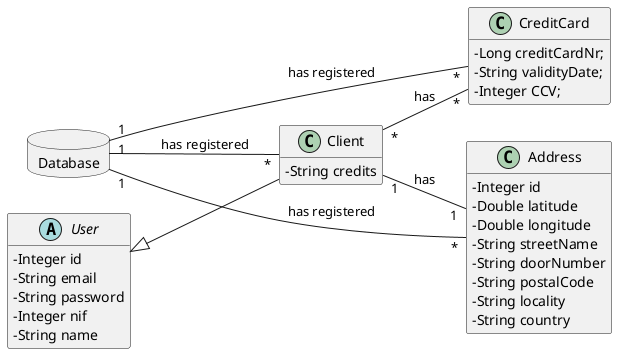 @startuml
skinparam classAttributeIconSize 0
hide methods
left to right direction



class Client{
-String credits
}

abstract class User{
-Integer id
-String email
-String password
-Integer nif
-String name
}

class Address{
-Integer id
-Double latitude
-Double longitude
-String streetName
-String doorNumber
-String postalCode
-String locality
-String country
}

class CreditCard{
-Long creditCardNr;
-String validityDate;
-Integer CCV;
+CreditCard(creditCardNr,validityDate,CCV)
}

database Database {

}


class Client extends User

Database "1" -- "*" Client : has registered
Database "1" -- "*" Address : has registered
Database "1" -- "*" CreditCard : has registered
Client "1" -- "1" Address : has
Client "*" -- "*" CreditCard : has

@enduml